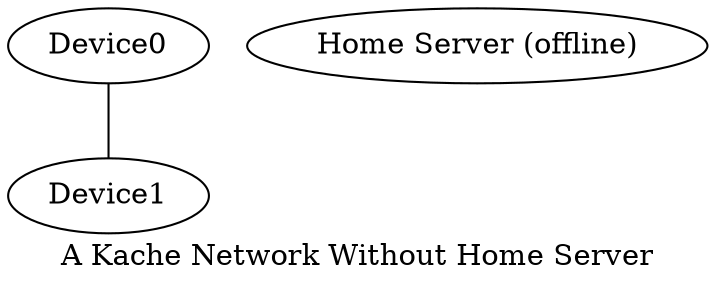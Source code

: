 graph G {
    label = "A Kache Network Without Home Server";

    Device0 -- Device1;

    HomeServer[label="Home Server (offline)"];
}
